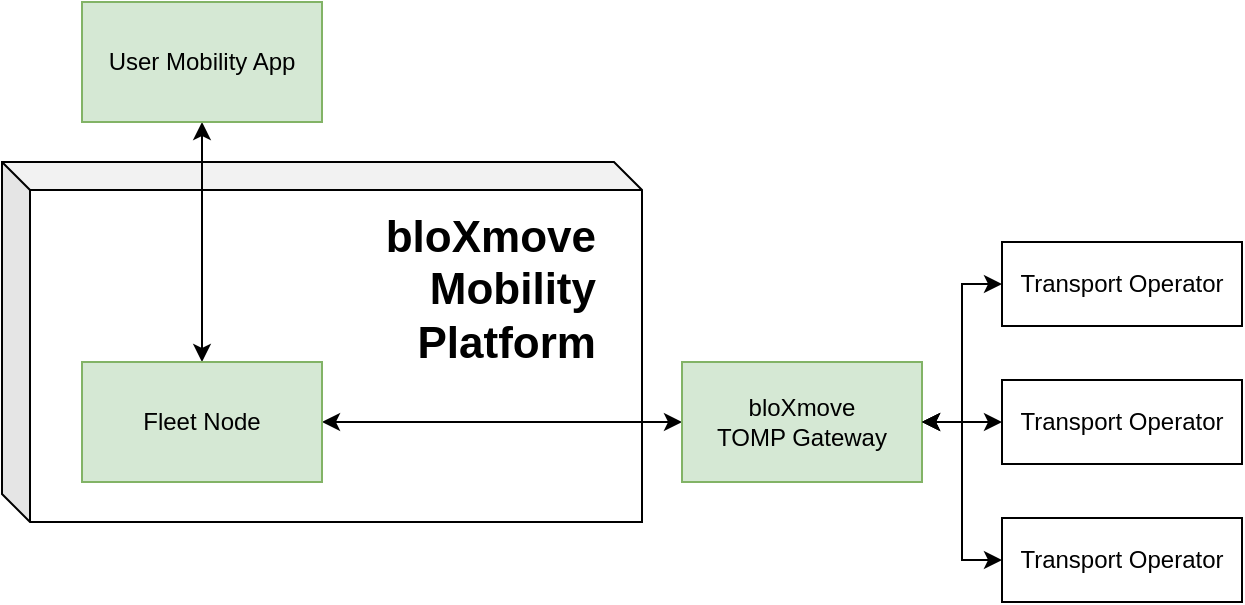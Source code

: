 <mxfile version="15.8.7" type="device"><diagram id="n00oA8vS-uEIi_QC7i-D" name="Seite-1"><mxGraphModel dx="1106" dy="997" grid="1" gridSize="10" guides="1" tooltips="1" connect="1" arrows="1" fold="1" page="1" pageScale="1" pageWidth="1169" pageHeight="827" math="0" shadow="0"><root><mxCell id="0"/><mxCell id="1" parent="0"/><mxCell id="MvQh_ZoQXrF_bINn__nl-2" value="" style="shape=cube;whiteSpace=wrap;html=1;boundedLbl=1;backgroundOutline=1;darkOpacity=0.05;darkOpacity2=0.1;size=14;" vertex="1" parent="1"><mxGeometry x="410" y="540" width="320" height="180" as="geometry"/></mxCell><mxCell id="MvQh_ZoQXrF_bINn__nl-3" style="edgeStyle=orthogonalEdgeStyle;rounded=0;orthogonalLoop=1;jettySize=auto;html=1;startArrow=classic;startFill=1;" edge="1" parent="1" source="MvQh_ZoQXrF_bINn__nl-5" target="MvQh_ZoQXrF_bINn__nl-8"><mxGeometry relative="1" as="geometry"/></mxCell><mxCell id="MvQh_ZoQXrF_bINn__nl-4" style="edgeStyle=orthogonalEdgeStyle;rounded=0;orthogonalLoop=1;jettySize=auto;html=1;entryX=0.5;entryY=1;entryDx=0;entryDy=0;startArrow=classic;startFill=1;" edge="1" parent="1" source="MvQh_ZoQXrF_bINn__nl-5" target="MvQh_ZoQXrF_bINn__nl-6"><mxGeometry relative="1" as="geometry"/></mxCell><mxCell id="MvQh_ZoQXrF_bINn__nl-5" value="Fleet Node" style="rounded=0;whiteSpace=wrap;html=1;fillColor=#d5e8d4;strokeColor=#82b366;" vertex="1" parent="1"><mxGeometry x="450" y="640" width="120" height="60" as="geometry"/></mxCell><mxCell id="MvQh_ZoQXrF_bINn__nl-6" value="User Mobility App" style="rounded=0;whiteSpace=wrap;html=1;fillColor=#d5e8d4;strokeColor=#82b366;" vertex="1" parent="1"><mxGeometry x="450" y="460" width="120" height="60" as="geometry"/></mxCell><mxCell id="MvQh_ZoQXrF_bINn__nl-7" value="&lt;h1 style=&quot;text-align: right ; font-size: 22px&quot;&gt;&lt;font style=&quot;font-size: 22px&quot;&gt;bloXmove&lt;br&gt;&lt;/font&gt;Mobility Platform&lt;/h1&gt;" style="text;html=1;strokeColor=none;fillColor=none;spacing=5;spacingTop=-20;whiteSpace=wrap;overflow=hidden;rounded=0;fontSize=10;" vertex="1" parent="1"><mxGeometry x="560" y="560" width="150" height="80" as="geometry"/></mxCell><mxCell id="MvQh_ZoQXrF_bINn__nl-8" value="bloXmove&lt;br&gt;TOMP Gateway" style="rounded=0;whiteSpace=wrap;html=1;fillColor=#d5e8d4;strokeColor=#82b366;" vertex="1" parent="1"><mxGeometry x="750" y="640" width="120" height="60" as="geometry"/></mxCell><mxCell id="MvQh_ZoQXrF_bINn__nl-9" style="edgeStyle=orthogonalEdgeStyle;rounded=0;orthogonalLoop=1;jettySize=auto;html=1;entryX=1;entryY=0.5;entryDx=0;entryDy=0;startArrow=classic;startFill=1;" edge="1" parent="1" source="MvQh_ZoQXrF_bINn__nl-10" target="MvQh_ZoQXrF_bINn__nl-8"><mxGeometry relative="1" as="geometry"/></mxCell><mxCell id="MvQh_ZoQXrF_bINn__nl-10" value="Transport Operator" style="rounded=0;whiteSpace=wrap;html=1;" vertex="1" parent="1"><mxGeometry x="910" y="580" width="120" height="42" as="geometry"/></mxCell><mxCell id="MvQh_ZoQXrF_bINn__nl-11" style="edgeStyle=orthogonalEdgeStyle;rounded=0;orthogonalLoop=1;jettySize=auto;html=1;startArrow=classic;startFill=1;" edge="1" parent="1" source="MvQh_ZoQXrF_bINn__nl-12"><mxGeometry relative="1" as="geometry"><mxPoint x="870" y="670" as="targetPoint"/></mxGeometry></mxCell><mxCell id="MvQh_ZoQXrF_bINn__nl-12" value="Transport Operator" style="rounded=0;whiteSpace=wrap;html=1;" vertex="1" parent="1"><mxGeometry x="910" y="649" width="120" height="42" as="geometry"/></mxCell><mxCell id="MvQh_ZoQXrF_bINn__nl-13" style="edgeStyle=orthogonalEdgeStyle;rounded=0;orthogonalLoop=1;jettySize=auto;html=1;entryX=1;entryY=0.5;entryDx=0;entryDy=0;startArrow=classic;startFill=1;" edge="1" parent="1" source="MvQh_ZoQXrF_bINn__nl-14" target="MvQh_ZoQXrF_bINn__nl-8"><mxGeometry relative="1" as="geometry"/></mxCell><mxCell id="MvQh_ZoQXrF_bINn__nl-14" value="Transport Operator" style="rounded=0;whiteSpace=wrap;html=1;" vertex="1" parent="1"><mxGeometry x="910" y="718" width="120" height="42" as="geometry"/></mxCell></root></mxGraphModel></diagram></mxfile>